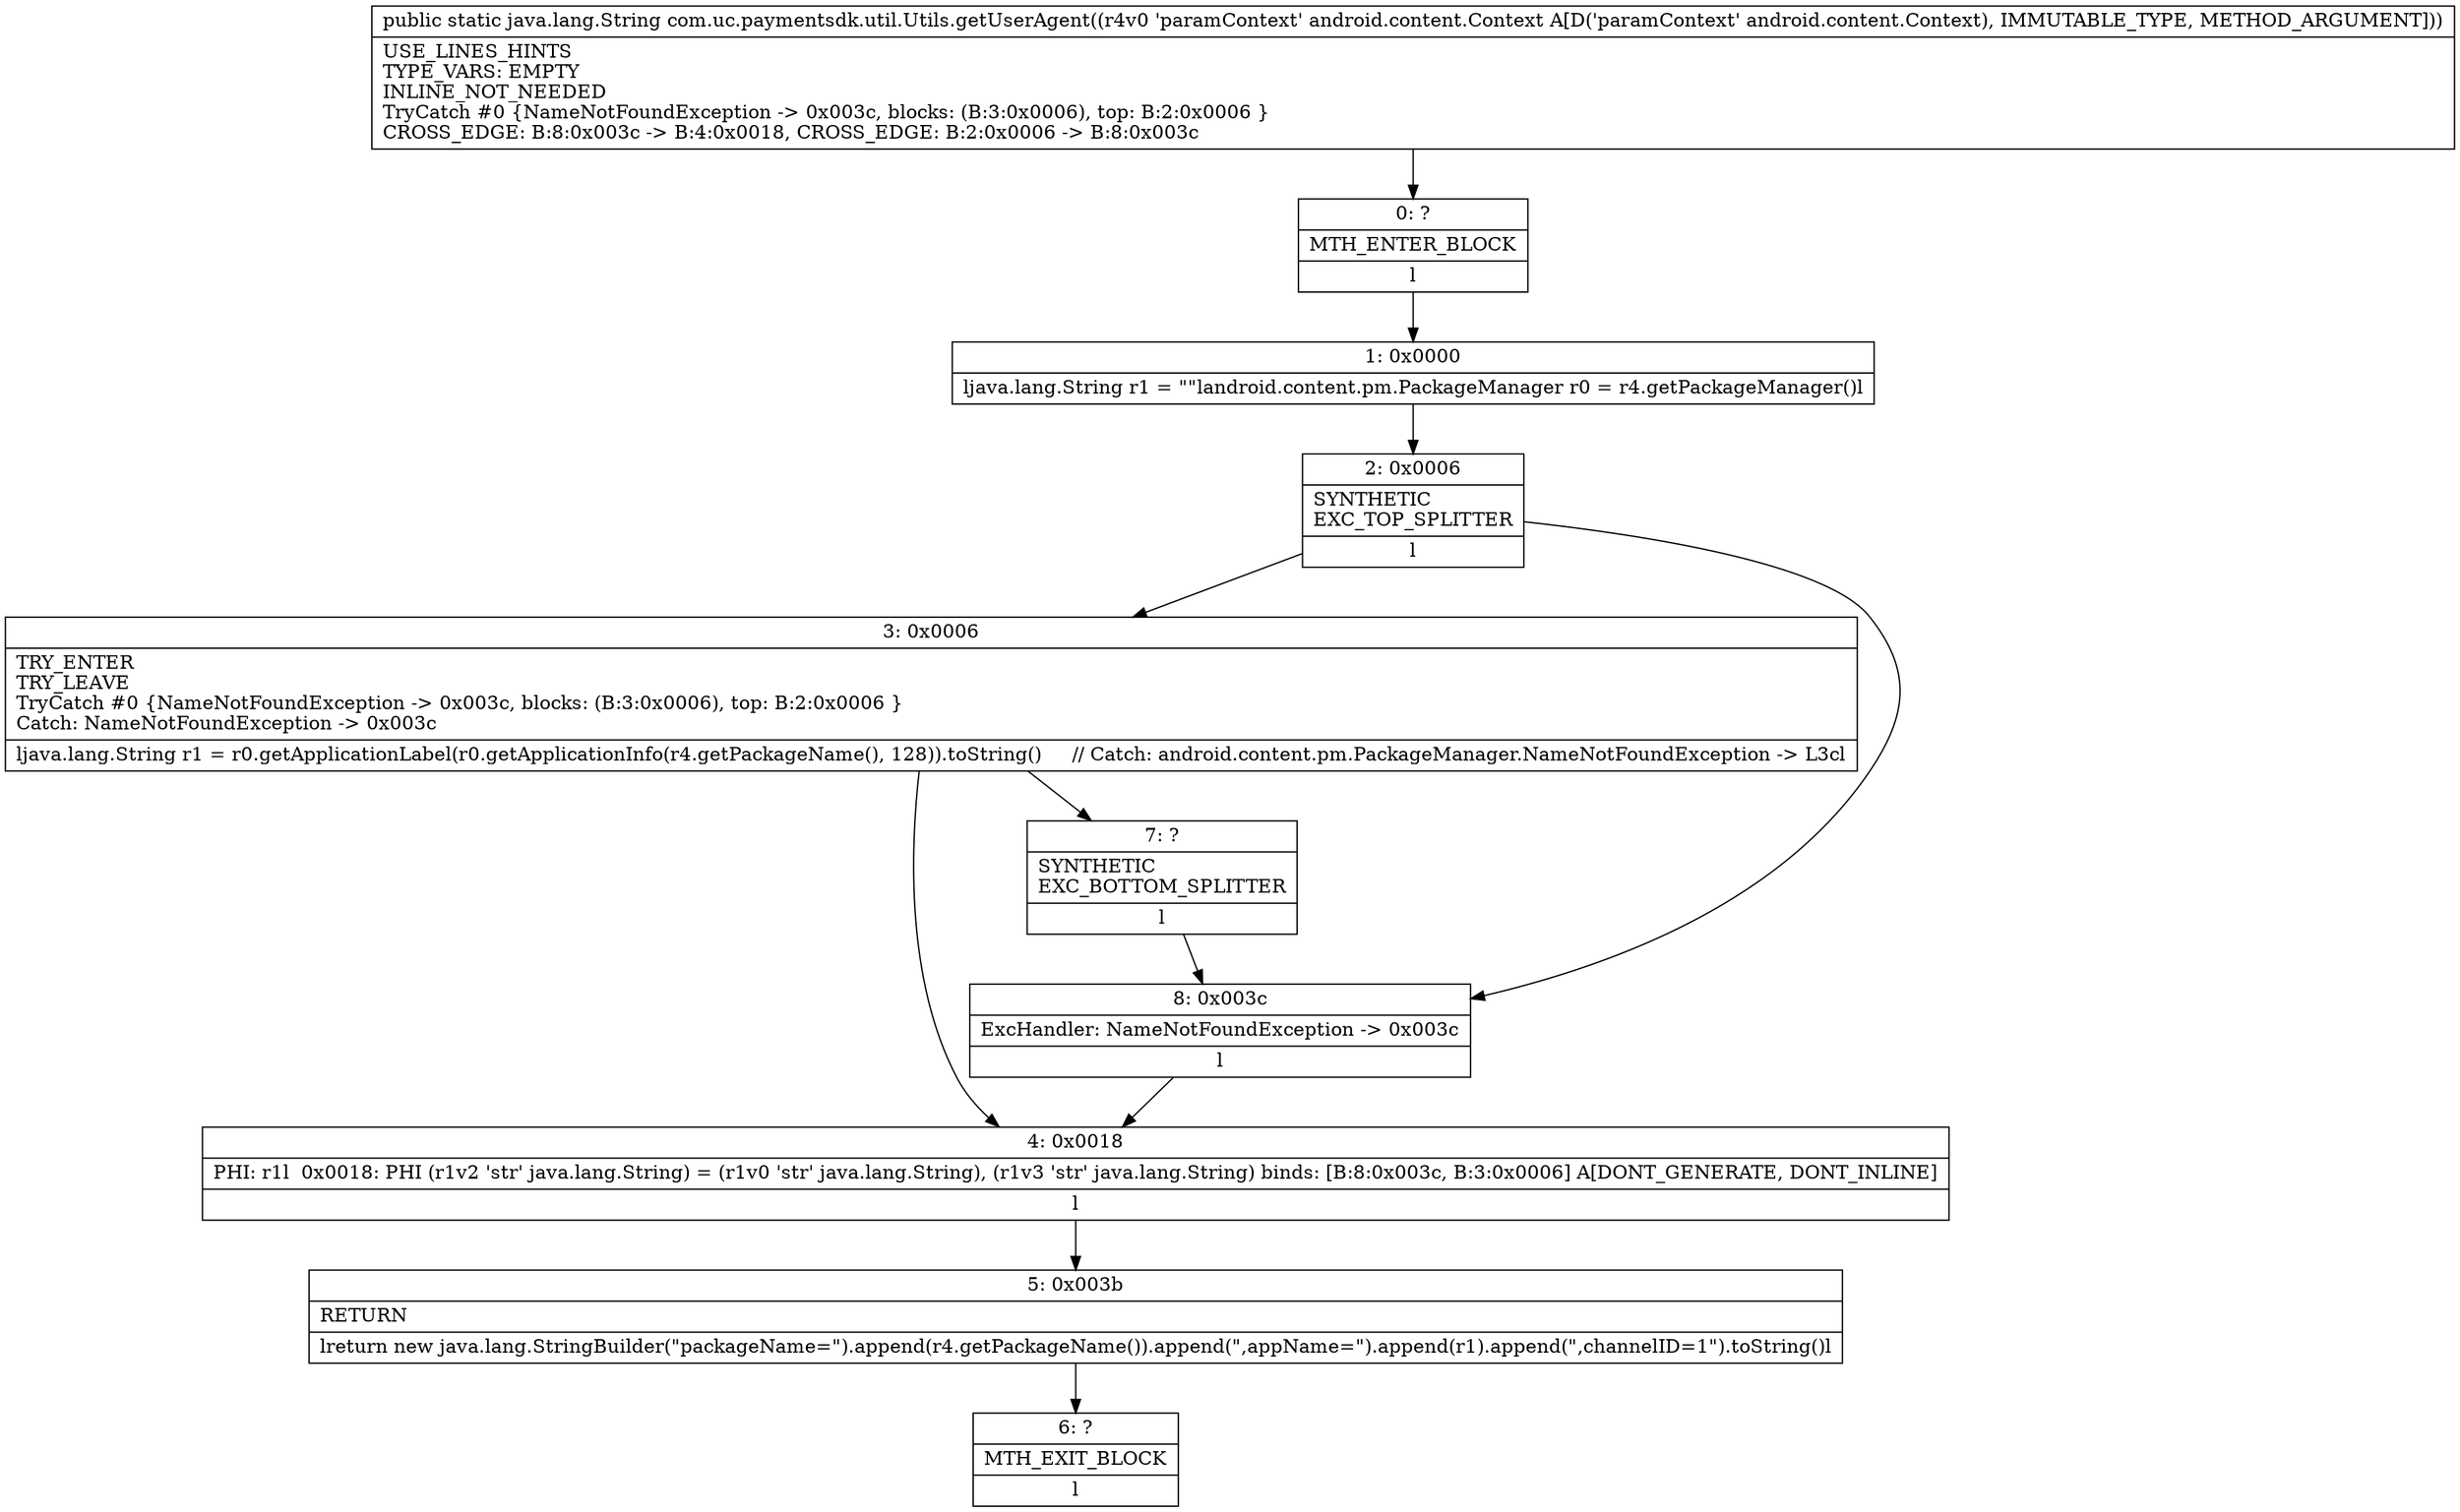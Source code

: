 digraph "CFG forcom.uc.paymentsdk.util.Utils.getUserAgent(Landroid\/content\/Context;)Ljava\/lang\/String;" {
Node_0 [shape=record,label="{0\:\ ?|MTH_ENTER_BLOCK\l|l}"];
Node_1 [shape=record,label="{1\:\ 0x0000|ljava.lang.String r1 = \"\"landroid.content.pm.PackageManager r0 = r4.getPackageManager()l}"];
Node_2 [shape=record,label="{2\:\ 0x0006|SYNTHETIC\lEXC_TOP_SPLITTER\l|l}"];
Node_3 [shape=record,label="{3\:\ 0x0006|TRY_ENTER\lTRY_LEAVE\lTryCatch #0 \{NameNotFoundException \-\> 0x003c, blocks: (B:3:0x0006), top: B:2:0x0006 \}\lCatch: NameNotFoundException \-\> 0x003c\l|ljava.lang.String r1 = r0.getApplicationLabel(r0.getApplicationInfo(r4.getPackageName(), 128)).toString()     \/\/ Catch: android.content.pm.PackageManager.NameNotFoundException \-\> L3cl}"];
Node_4 [shape=record,label="{4\:\ 0x0018|PHI: r1l  0x0018: PHI (r1v2 'str' java.lang.String) = (r1v0 'str' java.lang.String), (r1v3 'str' java.lang.String) binds: [B:8:0x003c, B:3:0x0006] A[DONT_GENERATE, DONT_INLINE]\l|l}"];
Node_5 [shape=record,label="{5\:\ 0x003b|RETURN\l|lreturn new java.lang.StringBuilder(\"packageName=\").append(r4.getPackageName()).append(\",appName=\").append(r1).append(\",channelID=1\").toString()l}"];
Node_6 [shape=record,label="{6\:\ ?|MTH_EXIT_BLOCK\l|l}"];
Node_7 [shape=record,label="{7\:\ ?|SYNTHETIC\lEXC_BOTTOM_SPLITTER\l|l}"];
Node_8 [shape=record,label="{8\:\ 0x003c|ExcHandler: NameNotFoundException \-\> 0x003c\l|l}"];
MethodNode[shape=record,label="{public static java.lang.String com.uc.paymentsdk.util.Utils.getUserAgent((r4v0 'paramContext' android.content.Context A[D('paramContext' android.content.Context), IMMUTABLE_TYPE, METHOD_ARGUMENT]))  | USE_LINES_HINTS\lTYPE_VARS: EMPTY\lINLINE_NOT_NEEDED\lTryCatch #0 \{NameNotFoundException \-\> 0x003c, blocks: (B:3:0x0006), top: B:2:0x0006 \}\lCROSS_EDGE: B:8:0x003c \-\> B:4:0x0018, CROSS_EDGE: B:2:0x0006 \-\> B:8:0x003c\l}"];
MethodNode -> Node_0;
Node_0 -> Node_1;
Node_1 -> Node_2;
Node_2 -> Node_3;
Node_2 -> Node_8;
Node_3 -> Node_4;
Node_3 -> Node_7;
Node_4 -> Node_5;
Node_5 -> Node_6;
Node_7 -> Node_8;
Node_8 -> Node_4;
}

